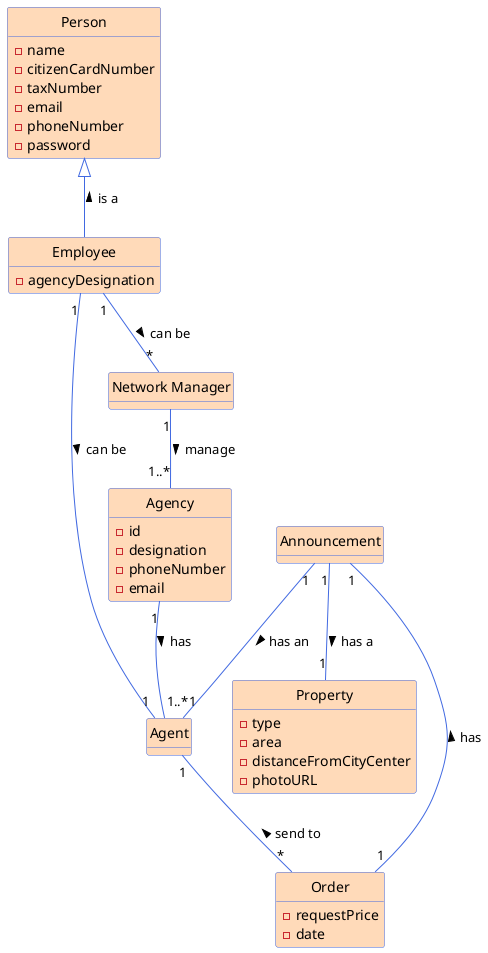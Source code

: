 @startuml
'skinparam monochrome true
skinparam packageStyle rectangle
skinparam shadowing false
'skinparam linetype ortho
'left to right direction
'skinparam classAttributeIconSize 0
hide circle
hide methods
'---------File styling---------
skinparam class {
    BackgroundColor PeachPuff
    ArrowColor RoyalBlue
    BorderColor RoyalBlue
}
'------------|Actors|----------------
class Person {
    - name
    - citizenCardNumber
    - taxNumber
    - email
    - phoneNumber
    - password
}


class Property{
    - type
    - area 
    - distanceFromCityCenter
    - photoURL

}
'add other caracteristics like land???

class Employee {
    - agencyDesignation
}
class Agent{

}
class "Network Manager" as NM{

}
class Agency{
    - id
    - designation
    - phoneNumber
    - email
}
class Order {
    - requestPrice
    - date
}
'-------------------connections------------------
'Employee
Employee "1" -- "*" NM : can be >

'Announcement
Announcement "1" -- "1" Property : has a >
Announcement "1" -- "1" Agent : has an >

'Agency
Agency "1" -- "1..*" Agent : has >
'Property   

'Agent

Person <|-- Employee : is a <
Employee "1" -- "1" Agent : can be >

'Network Manager
NM "1" -- "1..*" Agency : manage >

Agent "1" -- "*" Order : send to  <

Announcement "1" -- "1" Order : has <


'--------------------heritage--------------------


@enduml